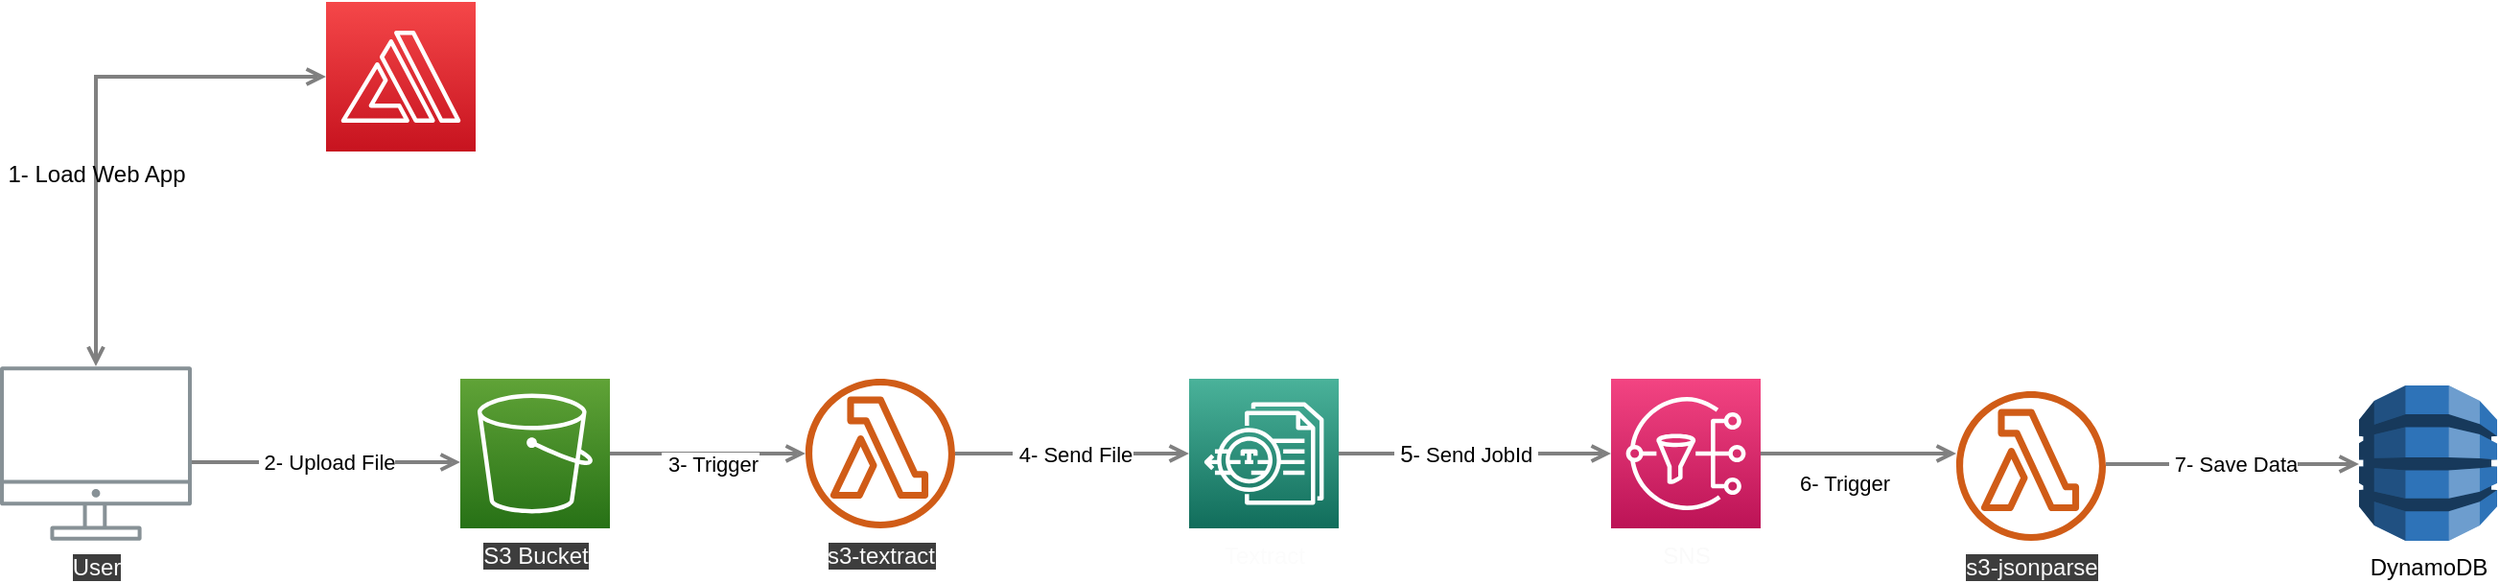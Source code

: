 <mxfile pages="2">
    <diagram id="Ht1M8jgEwFfnCIfOTk4-" name="Page-1">
        <mxGraphModel dx="1932" dy="628" grid="1" gridSize="10" guides="1" tooltips="1" connect="1" arrows="1" fold="1" page="1" pageScale="1" pageWidth="1169" pageHeight="827" math="0" shadow="0">
            <root>
                <mxCell id="0"/>
                <mxCell id="1" parent="0"/>
                <mxCell id="UEzPUAAOIrF-is8g5C7q-128" style="edgeStyle=orthogonalEdgeStyle;rounded=0;orthogonalLoop=1;jettySize=auto;html=1;startArrow=open;startFill=0;endArrow=open;endFill=0;strokeWidth=2;strokeColor=#808080;" parent="1" source="UEzPUAAOIrF-is8g5C7q-109" target="D1GRQ9AEaJxn46nJNxp3-1" edge="1">
                    <mxGeometry relative="1" as="geometry">
                        <Array as="points">
                            <mxPoint x="90" y="99"/>
                        </Array>
                        <mxPoint x="310" y="670" as="targetPoint"/>
                    </mxGeometry>
                </mxCell>
                <mxCell id="D1GRQ9AEaJxn46nJNxp3-10" value="1- Load Web App" style="text;html=1;align=center;verticalAlign=middle;resizable=0;points=[];" parent="UEzPUAAOIrF-is8g5C7q-128" vertex="1" connectable="0">
                    <mxGeometry x="0.392" y="3" relative="1" as="geometry">
                        <mxPoint x="-37.94" y="54" as="offset"/>
                    </mxGeometry>
                </mxCell>
                <mxCell id="UEzPUAAOIrF-is8g5C7q-124" value="&amp;nbsp;2- Upload File" style="edgeStyle=orthogonalEdgeStyle;rounded=0;orthogonalLoop=1;jettySize=auto;html=1;startArrow=none;startFill=0;endArrow=open;endFill=0;strokeWidth=2;strokeColor=#808080;" parent="1" source="UEzPUAAOIrF-is8g5C7q-109" target="UEzPUAAOIrF-is8g5C7q-116" edge="1">
                    <mxGeometry relative="1" as="geometry">
                        <Array as="points">
                            <mxPoint x="180" y="300"/>
                            <mxPoint x="180" y="300"/>
                        </Array>
                        <mxPoint x="120" y="303.6" as="sourcePoint"/>
                        <mxPoint x="320" y="304" as="targetPoint"/>
                    </mxGeometry>
                </mxCell>
                <mxCell id="UEzPUAAOIrF-is8g5C7q-115" value="&lt;font color=&quot;#fafafa&quot; style=&quot;background-color: rgb(61 , 61 , 61)&quot;&gt;s3-textract&lt;/font&gt;" style="outlineConnect=0;fontColor=#232F3E;gradientColor=none;fillColor=#D05C17;strokeColor=none;dashed=0;verticalLabelPosition=bottom;verticalAlign=top;align=center;html=1;fontSize=12;fontStyle=0;aspect=fixed;pointerEvents=1;shape=mxgraph.aws4.lambda_function;labelBackgroundColor=#ffffff;" parent="1" vertex="1">
                    <mxGeometry x="460" y="256.5" width="78" height="78" as="geometry"/>
                </mxCell>
                <mxCell id="D1GRQ9AEaJxn46nJNxp3-3" value="&lt;font color=&quot;#fafafa&quot; style=&quot;background-color: rgb(61 , 61 , 61)&quot;&gt;s3-jsonparse&lt;/font&gt;" style="outlineConnect=0;fontColor=#232F3E;gradientColor=none;fillColor=#D05C17;strokeColor=none;dashed=0;verticalLabelPosition=bottom;verticalAlign=top;align=center;html=1;fontSize=12;fontStyle=0;aspect=fixed;pointerEvents=1;shape=mxgraph.aws4.lambda_function;labelBackgroundColor=#ffffff;" parent="1" vertex="1">
                    <mxGeometry x="1060" y="263" width="78" height="78" as="geometry"/>
                </mxCell>
                <mxCell id="D1GRQ9AEaJxn46nJNxp3-1" value="&lt;font color=&quot;#ffffff&quot;&gt;Amplify&lt;/font&gt;" style="outlineConnect=0;fontColor=#232F3E;gradientColor=#F54749;gradientDirection=north;fillColor=#C7131F;strokeColor=#ffffff;dashed=0;verticalLabelPosition=bottom;verticalAlign=top;align=center;html=1;fontSize=12;fontStyle=0;aspect=fixed;shape=mxgraph.aws4.resourceIcon;resIcon=mxgraph.aws4.amplify;" parent="1" vertex="1">
                    <mxGeometry x="210" y="60" width="78" height="78" as="geometry"/>
                </mxCell>
                <mxCell id="D1GRQ9AEaJxn46nJNxp3-2" value="&amp;nbsp;3- Trigger" style="edgeStyle=orthogonalEdgeStyle;rounded=0;orthogonalLoop=1;jettySize=auto;html=1;startArrow=none;startFill=0;endArrow=open;endFill=0;strokeWidth=2;strokeColor=#808080;" parent="1" source="UEzPUAAOIrF-is8g5C7q-116" target="UEzPUAAOIrF-is8g5C7q-115" edge="1">
                    <mxGeometry x="0.02" y="-4" relative="1" as="geometry">
                        <Array as="points">
                            <mxPoint x="500" y="279"/>
                            <mxPoint x="500" y="279"/>
                        </Array>
                        <mxPoint x="376.5" y="323.25" as="sourcePoint"/>
                        <mxPoint x="516.5" y="323.25" as="targetPoint"/>
                        <mxPoint y="1" as="offset"/>
                    </mxGeometry>
                </mxCell>
                <mxCell id="D1GRQ9AEaJxn46nJNxp3-7" value="&amp;nbsp;6- Trigger" style="edgeStyle=orthogonalEdgeStyle;rounded=0;orthogonalLoop=1;jettySize=auto;html=1;startArrow=none;startFill=0;endArrow=open;endFill=0;strokeWidth=2;strokeColor=#808080;" parent="1" source="2" target="D1GRQ9AEaJxn46nJNxp3-3" edge="1">
                    <mxGeometry x="-0.176" y="-14" relative="1" as="geometry">
                        <Array as="points">
                            <mxPoint x="1060" y="296"/>
                            <mxPoint x="1060" y="289"/>
                        </Array>
                        <mxPoint x="358.0" y="298" as="sourcePoint"/>
                        <mxPoint x="620" y="390" as="targetPoint"/>
                        <mxPoint y="1" as="offset"/>
                    </mxGeometry>
                </mxCell>
                <mxCell id="D1GRQ9AEaJxn46nJNxp3-12" value="&lt;font color=&quot;#fcfcfc&quot;&gt;Textract&lt;/font&gt;" style="outlineConnect=0;fontColor=#232F3E;gradientColor=#4AB29A;gradientDirection=north;fillColor=#116D5B;strokeColor=#ffffff;dashed=0;verticalLabelPosition=bottom;verticalAlign=top;align=center;html=1;fontSize=12;fontStyle=0;aspect=fixed;shape=mxgraph.aws4.resourceIcon;resIcon=mxgraph.aws4.textract;" parent="1" vertex="1">
                    <mxGeometry x="660" y="256.5" width="78" height="78" as="geometry"/>
                </mxCell>
                <mxCell id="D1GRQ9AEaJxn46nJNxp3-21" value="&lt;font style=&quot;font-size: 12px&quot;&gt;&amp;nbsp;5&lt;/font&gt;- Send JobId&amp;nbsp;" style="edgeStyle=orthogonalEdgeStyle;rounded=0;orthogonalLoop=1;jettySize=auto;html=1;startArrow=open;startFill=0;endArrow=none;endFill=0;strokeWidth=2;strokeColor=#808080;exitX=0;exitY=0.5;exitDx=0;exitDy=0;exitPerimeter=0;" parent="1" source="2" target="D1GRQ9AEaJxn46nJNxp3-12" edge="1">
                    <mxGeometry x="0.07" relative="1" as="geometry">
                        <Array as="points"/>
                        <mxPoint x="830" y="360" as="sourcePoint"/>
                        <mxPoint x="930" y="208" as="targetPoint"/>
                        <mxPoint as="offset"/>
                    </mxGeometry>
                </mxCell>
                <mxCell id="D1GRQ9AEaJxn46nJNxp3-22" value="&amp;nbsp;4- Send File" style="edgeStyle=orthogonalEdgeStyle;rounded=0;orthogonalLoop=1;jettySize=auto;html=1;startArrow=none;startFill=0;endArrow=open;endFill=0;strokeWidth=2;strokeColor=#808080;" parent="1" source="UEzPUAAOIrF-is8g5C7q-115" target="D1GRQ9AEaJxn46nJNxp3-12" edge="1">
                    <mxGeometry relative="1" as="geometry">
                        <Array as="points">
                            <mxPoint x="700" y="280"/>
                            <mxPoint x="700" y="279"/>
                        </Array>
                        <mxPoint x="688" y="273" as="sourcePoint"/>
                        <mxPoint x="850" y="279" as="targetPoint"/>
                    </mxGeometry>
                </mxCell>
                <mxCell id="D1GRQ9AEaJxn46nJNxp3-23" value="DynamoDB" style="outlineConnect=0;dashed=0;verticalLabelPosition=bottom;verticalAlign=top;align=center;html=1;shape=mxgraph.aws3.dynamo_db;fillColor=#2E73B8;gradientColor=none;" parent="1" vertex="1">
                    <mxGeometry x="1270" y="260" width="72" height="81" as="geometry"/>
                </mxCell>
                <mxCell id="D1GRQ9AEaJxn46nJNxp3-26" value="&amp;nbsp;7- Save Data" style="edgeStyle=orthogonalEdgeStyle;rounded=0;orthogonalLoop=1;jettySize=auto;html=1;startArrow=none;startFill=0;endArrow=open;endFill=0;strokeWidth=2;strokeColor=#808080;" parent="1" source="D1GRQ9AEaJxn46nJNxp3-3" target="D1GRQ9AEaJxn46nJNxp3-23" edge="1">
                    <mxGeometry relative="1" as="geometry">
                        <Array as="points">
                            <mxPoint x="1160" y="301"/>
                            <mxPoint x="1160" y="301"/>
                        </Array>
                        <mxPoint x="740" y="420" as="sourcePoint"/>
                        <mxPoint x="1030" y="280" as="targetPoint"/>
                    </mxGeometry>
                </mxCell>
                <mxCell id="UEzPUAAOIrF-is8g5C7q-109" value="&lt;font color=&quot;#fafafa&quot; style=&quot;background-color: rgb(61 , 61 , 61)&quot;&gt;User&lt;/font&gt;" style="outlineConnect=0;gradientColor=none;fontColor=#545B64;strokeColor=none;fillColor=#879196;dashed=0;verticalLabelPosition=bottom;verticalAlign=top;align=center;html=1;fontSize=12;fontStyle=0;aspect=fixed;shape=mxgraph.aws4.illustration_desktop;pointerEvents=1;labelBackgroundColor=#ffffff;" parent="1" vertex="1">
                    <mxGeometry x="40" y="250" width="100" height="91" as="geometry"/>
                </mxCell>
                <mxCell id="UEzPUAAOIrF-is8g5C7q-116" value="&lt;font color=&quot;#fafafa&quot; style=&quot;background-color: rgb(61 , 61 , 61)&quot;&gt;S3 Bucket&lt;/font&gt;" style="outlineConnect=0;fontColor=#232F3E;gradientColor=#60A337;gradientDirection=north;fillColor=#277116;strokeColor=#ffffff;dashed=0;verticalLabelPosition=bottom;verticalAlign=top;align=center;html=1;fontSize=12;fontStyle=0;aspect=fixed;shape=mxgraph.aws4.resourceIcon;resIcon=mxgraph.aws4.s3;labelBackgroundColor=#ffffff;" parent="1" vertex="1">
                    <mxGeometry x="280.0" y="256.5" width="78" height="78" as="geometry"/>
                </mxCell>
                <mxCell id="2" value="&lt;font color=&quot;#fafafa&quot;&gt;SNS&lt;/font&gt;" style="points=[[0,0,0],[0.25,0,0],[0.5,0,0],[0.75,0,0],[1,0,0],[0,1,0],[0.25,1,0],[0.5,1,0],[0.75,1,0],[1,1,0],[0,0.25,0],[0,0.5,0],[0,0.75,0],[1,0.25,0],[1,0.5,0],[1,0.75,0]];outlineConnect=0;fontColor=#232F3E;gradientColor=#F34482;gradientDirection=north;fillColor=#BC1356;strokeColor=#ffffff;dashed=0;verticalLabelPosition=bottom;verticalAlign=top;align=center;html=1;fontSize=12;fontStyle=0;aspect=fixed;shape=mxgraph.aws4.resourceIcon;resIcon=mxgraph.aws4.sns;" parent="1" vertex="1">
                    <mxGeometry x="880" y="256.5" width="78" height="78" as="geometry"/>
                </mxCell>
            </root>
        </mxGraphModel>
    </diagram>
    <diagram id="BazaT7jh_ANafjkWrkTZ" name="Page-2">
        &#xa;        &#xa;&#xa;
        <mxGraphModel dx="1469" dy="1125" grid="1" gridSize="10" guides="1" tooltips="1" connect="1" arrows="1" fold="1" page="1" pageScale="1" pageWidth="850" pageHeight="1100" math="0" shadow="0">
            &#xa;            &#xa;&#xa;
            <root>
                &#xa;                &#xa;&#xa;
                <mxCell id="kTIpCEwH_v8XfZGo6pUE-0"/>
                &#xa;                &#xa;&#xa;
                <mxCell id="kTIpCEwH_v8XfZGo6pUE-1" parent="kTIpCEwH_v8XfZGo6pUE-0"/>
                &#xa;                &#xa;&#xa;
                <mxCell id="A4VfMaQWKVN89gZAQxPE-0" style="edgeStyle=orthogonalEdgeStyle;rounded=0;orthogonalLoop=1;jettySize=auto;html=1;startArrow=open;startFill=0;endArrow=open;endFill=0;strokeWidth=2;strokeColor=#808080;" edge="1" parent="kTIpCEwH_v8XfZGo6pUE-1" source="A4VfMaQWKVN89gZAQxPE-20" target="A4VfMaQWKVN89gZAQxPE-6">
                    &#xa;                    &#xa;&#xa;
                    <mxGeometry relative="1" as="geometry">
                        &#xa;                        &#xa;&#xa;
                        <Array as="points">
                            &#xa;                            &#xa;&#xa;
                            <mxPoint x="160" y="316"/>
                            &#xa;                            &#xa;&#xa;
                            <mxPoint x="160" y="420"/>
                            &#xa;                            &#xa;&#xa;
                        </Array>
                        &#xa;                        &#xa;&#xa;
                        <mxPoint x="310" y="670" as="targetPoint"/>
                        &#xa;                        &#xa;&#xa;
                    </mxGeometry>
                    &#xa;                    &#xa;&#xa;
                </mxCell>
                &#xa;                &#xa;&#xa;
                <mxCell id="A4VfMaQWKVN89gZAQxPE-1" value="1- Load Web App" style="text;html=1;align=center;verticalAlign=middle;resizable=0;points=[];" vertex="1" connectable="0" parent="A4VfMaQWKVN89gZAQxPE-0">
                    &#xa;                    &#xa;&#xa;
                    <mxGeometry x="0.392" y="3" relative="1" as="geometry">
                        &#xa;                        &#xa;&#xa;
                        <mxPoint x="20.4" y="-8" as="offset"/>
                        &#xa;                        &#xa;&#xa;
                    </mxGeometry>
                    &#xa;                    &#xa;&#xa;
                </mxCell>
                &#xa;                &#xa;&#xa;
                <mxCell id="A4VfMaQWKVN89gZAQxPE-2" value="&amp;nbsp;2- Upload File" style="edgeStyle=orthogonalEdgeStyle;rounded=0;orthogonalLoop=1;jettySize=auto;html=1;startArrow=open;startFill=0;endArrow=open;endFill=0;strokeWidth=2;strokeColor=#808080;" edge="1" parent="kTIpCEwH_v8XfZGo6pUE-1" source="A4VfMaQWKVN89gZAQxPE-20" target="A4VfMaQWKVN89gZAQxPE-5">
                    &#xa;                    &#xa;&#xa;
                    <mxGeometry relative="1" as="geometry">
                        &#xa;                        &#xa;&#xa;
                        <Array as="points">
                            &#xa;                            &#xa;&#xa;
                            <mxPoint x="260" y="290"/>
                            &#xa;                            &#xa;&#xa;
                            <mxPoint x="260" y="290"/>
                            &#xa;                            &#xa;&#xa;
                        </Array>
                        &#xa;                        &#xa;&#xa;
                        <mxPoint x="120" y="303.6" as="sourcePoint"/>
                        &#xa;                        &#xa;&#xa;
                        <mxPoint x="320" y="304" as="targetPoint"/>
                        &#xa;                        &#xa;&#xa;
                    </mxGeometry>
                    &#xa;                    &#xa;&#xa;
                </mxCell>
                &#xa;                &#xa;&#xa;
                <mxCell id="A4VfMaQWKVN89gZAQxPE-3" value="s3-textract" style="outlineConnect=0;fontColor=#232F3E;gradientColor=none;fillColor=#D05C17;strokeColor=none;dashed=0;verticalLabelPosition=bottom;verticalAlign=top;align=center;html=1;fontSize=12;fontStyle=0;aspect=fixed;pointerEvents=1;shape=mxgraph.aws4.lambda_function;labelBackgroundColor=#ffffff;" vertex="1" parent="kTIpCEwH_v8XfZGo6pUE-1">
                    &#xa;                    &#xa;&#xa;
                    <mxGeometry x="546" y="240" width="78" height="78" as="geometry"/>
                    &#xa;                    &#xa;&#xa;
                </mxCell>
                &#xa;                &#xa;&#xa;
                <mxCell id="A4VfMaQWKVN89gZAQxPE-4" value="parse-json" style="outlineConnect=0;fontColor=#232F3E;gradientColor=none;fillColor=#D05C17;strokeColor=none;dashed=0;verticalLabelPosition=bottom;verticalAlign=top;align=center;html=1;fontSize=12;fontStyle=0;aspect=fixed;pointerEvents=1;shape=mxgraph.aws4.lambda_function;labelBackgroundColor=#ffffff;" vertex="1" parent="kTIpCEwH_v8XfZGo6pUE-1">
                    &#xa;                    &#xa;&#xa;
                    <mxGeometry x="546" y="380" width="78" height="78" as="geometry"/>
                    &#xa;                    &#xa;&#xa;
                </mxCell>
                &#xa;                &#xa;&#xa;
                <mxCell id="A4VfMaQWKVN89gZAQxPE-5" value="S3 Bucket" style="outlineConnect=0;fontColor=#232F3E;gradientColor=#60A337;gradientDirection=north;fillColor=#277116;strokeColor=#ffffff;dashed=0;verticalLabelPosition=bottom;verticalAlign=top;align=center;html=1;fontSize=12;fontStyle=0;aspect=fixed;shape=mxgraph.aws4.resourceIcon;resIcon=mxgraph.aws4.s3;labelBackgroundColor=#ffffff;" vertex="1" parent="kTIpCEwH_v8XfZGo6pUE-1">
                    &#xa;                    &#xa;&#xa;
                    <mxGeometry x="280.0" y="240" width="78" height="78" as="geometry"/>
                    &#xa;                    &#xa;&#xa;
                </mxCell>
                &#xa;                &#xa;&#xa;
                <mxCell id="A4VfMaQWKVN89gZAQxPE-6" value="Amplify" style="outlineConnect=0;fontColor=#232F3E;gradientColor=#F54749;gradientDirection=north;fillColor=#C7131F;strokeColor=#ffffff;dashed=0;verticalLabelPosition=bottom;verticalAlign=top;align=center;html=1;fontSize=12;fontStyle=0;aspect=fixed;shape=mxgraph.aws4.resourceIcon;resIcon=mxgraph.aws4.amplify;" vertex="1" parent="kTIpCEwH_v8XfZGo6pUE-1">
                    &#xa;                    &#xa;&#xa;
                    <mxGeometry x="280" y="375" width="78" height="78" as="geometry"/>
                    &#xa;                    &#xa;&#xa;
                </mxCell>
                &#xa;                &#xa;&#xa;
                <mxCell id="A4VfMaQWKVN89gZAQxPE-7" value="&amp;nbsp;3- Trigger" style="edgeStyle=orthogonalEdgeStyle;rounded=0;orthogonalLoop=1;jettySize=auto;html=1;startArrow=open;startFill=0;endArrow=open;endFill=0;strokeWidth=2;strokeColor=#808080;" edge="1" parent="kTIpCEwH_v8XfZGo6pUE-1" source="A4VfMaQWKVN89gZAQxPE-5" target="A4VfMaQWKVN89gZAQxPE-3">
                    &#xa;                    &#xa;&#xa;
                    <mxGeometry relative="1" as="geometry">
                        &#xa;                        &#xa;&#xa;
                        <Array as="points">
                            &#xa;                            &#xa;&#xa;
                            <mxPoint x="510" y="270"/>
                            &#xa;                            &#xa;&#xa;
                            <mxPoint x="510" y="270"/>
                            &#xa;                            &#xa;&#xa;
                        </Array>
                        &#xa;                        &#xa;&#xa;
                        <mxPoint x="376.5" y="323.25" as="sourcePoint"/>
                        &#xa;                        &#xa;&#xa;
                        <mxPoint x="516.5" y="323.25" as="targetPoint"/>
                        &#xa;                        &#xa;&#xa;
                    </mxGeometry>
                    &#xa;                    &#xa;&#xa;
                </mxCell>
                &#xa;                &#xa;&#xa;
                <mxCell id="A4VfMaQWKVN89gZAQxPE-8" value="&amp;nbsp;6- Trigger" style="edgeStyle=orthogonalEdgeStyle;rounded=0;orthogonalLoop=1;jettySize=auto;html=1;startArrow=open;startFill=0;endArrow=open;endFill=0;strokeWidth=2;strokeColor=#808080;" edge="1" parent="kTIpCEwH_v8XfZGo6pUE-1" target="A4VfMaQWKVN89gZAQxPE-4" source="A4VfMaQWKVN89gZAQxPE-19">
                    &#xa;                    &#xa;&#xa;
                    <mxGeometry relative="1" as="geometry">
                        &#xa;                        &#xa;&#xa;
                        <Array as="points">
                            &#xa;                            &#xa;&#xa;
                            <mxPoint x="1220" y="70"/>
                            &#xa;                            &#xa;&#xa;
                            <mxPoint x="1220" y="350"/>
                            &#xa;                            &#xa;&#xa;
                            <mxPoint x="480" y="350"/>
                            &#xa;                            &#xa;&#xa;
                            <mxPoint x="480" y="419"/>
                            &#xa;                            &#xa;&#xa;
                        </Array>
                        &#xa;                        &#xa;&#xa;
                        <mxPoint x="1130" y="70" as="sourcePoint"/>
                        &#xa;                        &#xa;&#xa;
                        <mxPoint x="620" y="390" as="targetPoint"/>
                        &#xa;                        &#xa;&#xa;
                    </mxGeometry>
                    &#xa;                    &#xa;&#xa;
                </mxCell>
                &#xa;                &#xa;&#xa;
                <mxCell id="A4VfMaQWKVN89gZAQxPE-9" value="&amp;nbsp;8- Get JobId Result" style="edgeStyle=orthogonalEdgeStyle;rounded=0;orthogonalLoop=1;jettySize=auto;html=1;startArrow=open;startFill=0;endArrow=open;endFill=0;strokeWidth=2;strokeColor=#808080;" edge="1" parent="kTIpCEwH_v8XfZGo6pUE-1">
                    &#xa;                    &#xa;&#xa;
                    <mxGeometry relative="1" as="geometry">
                        &#xa;                        &#xa;&#xa;
                        <Array as="points"/>
                        &#xa;                        &#xa;&#xa;
                        <mxPoint x="624" y="270" as="sourcePoint"/>
                        &#xa;                        &#xa;&#xa;
                        <mxPoint x="870" y="270" as="targetPoint"/>
                        &#xa;                        &#xa;&#xa;
                    </mxGeometry>
                    &#xa;                    &#xa;&#xa;
                </mxCell>
                &#xa;                &#xa;&#xa;
                <mxCell id="A4VfMaQWKVN89gZAQxPE-10" value="Textract" style="outlineConnect=0;fontColor=#232F3E;gradientColor=#4AB29A;gradientDirection=north;fillColor=#116D5B;strokeColor=#ffffff;dashed=0;verticalLabelPosition=bottom;verticalAlign=top;align=center;html=1;fontSize=12;fontStyle=0;aspect=fixed;shape=mxgraph.aws4.resourceIcon;resIcon=mxgraph.aws4.textract;" vertex="1" parent="kTIpCEwH_v8XfZGo6pUE-1">
                    &#xa;                    &#xa;&#xa;
                    <mxGeometry x="877" y="240" width="78" height="78" as="geometry"/>
                    &#xa;                    &#xa;&#xa;
                </mxCell>
                &#xa;                &#xa;&#xa;
                <mxCell id="A4VfMaQWKVN89gZAQxPE-11" value="5- Send message to topic with JobId" style="edgeStyle=orthogonalEdgeStyle;rounded=0;orthogonalLoop=1;jettySize=auto;html=1;startArrow=open;startFill=0;endArrow=open;endFill=0;strokeWidth=2;strokeColor=#808080;" edge="1" parent="kTIpCEwH_v8XfZGo6pUE-1" source="A4VfMaQWKVN89gZAQxPE-19" target="A4VfMaQWKVN89gZAQxPE-10">
                    &#xa;                    &#xa;&#xa;
                    <mxGeometry x="0.342" relative="1" as="geometry">
                        &#xa;                        &#xa;&#xa;
                        <Array as="points">
                            &#xa;                            &#xa;&#xa;
                            <mxPoint x="929" y="59"/>
                            &#xa;                            &#xa;&#xa;
                        </Array>
                        &#xa;                        &#xa;&#xa;
                        <mxPoint x="858" y="59" as="sourcePoint"/>
                        &#xa;                        &#xa;&#xa;
                        <mxPoint x="940" y="220" as="targetPoint"/>
                        &#xa;                        &#xa;&#xa;
                        <mxPoint as="offset"/>
                        &#xa;                        &#xa;&#xa;
                    </mxGeometry>
                    &#xa;                    &#xa;&#xa;
                </mxCell>
                &#xa;                &#xa;&#xa;
                <mxCell id="A4VfMaQWKVN89gZAQxPE-12" value="SQS Queue" style="outlineConnect=0;fontColor=#232F3E;gradientColor=#F34482;gradientDirection=north;fillColor=#BC1356;strokeColor=#ffffff;dashed=0;verticalLabelPosition=bottom;verticalAlign=top;align=center;html=1;fontSize=12;fontStyle=0;aspect=fixed;shape=mxgraph.aws4.resourceIcon;resIcon=mxgraph.aws4.sqs;" vertex="1" parent="kTIpCEwH_v8XfZGo6pUE-1">
                    &#xa;                    &#xa;&#xa;
                    <mxGeometry x="546" y="30" width="78" height="78" as="geometry"/>
                    &#xa;                    &#xa;&#xa;
                </mxCell>
                &#xa;                &#xa;&#xa;
                <mxCell id="A4VfMaQWKVN89gZAQxPE-13" value="&amp;nbsp;6- Add message to SQS" style="edgeStyle=orthogonalEdgeStyle;rounded=0;orthogonalLoop=1;jettySize=auto;html=1;startArrow=open;startFill=0;endArrow=open;endFill=0;strokeWidth=2;strokeColor=#808080;" edge="1" parent="kTIpCEwH_v8XfZGo6pUE-1" source="A4VfMaQWKVN89gZAQxPE-12" target="A4VfMaQWKVN89gZAQxPE-19">
                    &#xa;                    &#xa;&#xa;
                    <mxGeometry relative="1" as="geometry">
                        &#xa;                        &#xa;&#xa;
                        <Array as="points">
                            &#xa;                            &#xa;&#xa;
                            <mxPoint x="840" y="80"/>
                            &#xa;                            &#xa;&#xa;
                            <mxPoint x="840" y="80"/>
                            &#xa;                            &#xa;&#xa;
                        </Array>
                        &#xa;                        &#xa;&#xa;
                        <mxPoint x="768" y="100" as="sourcePoint"/>
                        &#xa;                        &#xa;&#xa;
                        <mxPoint x="720" y="140" as="targetPoint"/>
                        &#xa;                        &#xa;&#xa;
                    </mxGeometry>
                    &#xa;                    &#xa;&#xa;
                </mxCell>
                &#xa;                &#xa;&#xa;
                <mxCell id="A4VfMaQWKVN89gZAQxPE-14" value="7- Check for message with JobId" style="edgeStyle=orthogonalEdgeStyle;rounded=0;orthogonalLoop=1;jettySize=auto;html=1;startArrow=open;startFill=0;endArrow=open;endFill=0;strokeWidth=2;strokeColor=#808080;" edge="1" parent="kTIpCEwH_v8XfZGo6pUE-1" source="A4VfMaQWKVN89gZAQxPE-12" target="A4VfMaQWKVN89gZAQxPE-3">
                    &#xa;                    &#xa;&#xa;
                    <mxGeometry x="0.014" y="85" relative="1" as="geometry">
                        &#xa;                        &#xa;&#xa;
                        <Array as="points">
                            &#xa;                            &#xa;&#xa;
                            <mxPoint x="585" y="210"/>
                            &#xa;                            &#xa;&#xa;
                            <mxPoint x="585" y="210"/>
                            &#xa;                            &#xa;&#xa;
                        </Array>
                        &#xa;                        &#xa;&#xa;
                        <mxPoint x="468" y="90" as="sourcePoint"/>
                        &#xa;                        &#xa;&#xa;
                        <mxPoint x="690" y="90" as="targetPoint"/>
                        &#xa;                        &#xa;&#xa;
                        <mxPoint as="offset"/>
                        &#xa;                        &#xa;&#xa;
                    </mxGeometry>
                    &#xa;                    &#xa;&#xa;
                </mxCell>
                &#xa;                &#xa;&#xa;
                <mxCell id="A4VfMaQWKVN89gZAQxPE-15" value="&lt;font style=&quot;font-size: 12px&quot;&gt;&amp;nbsp;&lt;/font&gt;&lt;font style=&quot;font-size: 11px&quot;&gt;9&lt;/font&gt;- Save textract result" style="edgeStyle=orthogonalEdgeStyle;rounded=0;orthogonalLoop=1;jettySize=auto;html=1;startArrow=open;startFill=0;endArrow=open;endFill=0;strokeWidth=2;strokeColor=#808080;" edge="1" parent="kTIpCEwH_v8XfZGo6pUE-1" source="A4VfMaQWKVN89gZAQxPE-5" target="A4VfMaQWKVN89gZAQxPE-3">
                    &#xa;                    &#xa;&#xa;
                    <mxGeometry relative="1" as="geometry">
                        &#xa;                        &#xa;&#xa;
                        <Array as="points">
                            &#xa;                            &#xa;&#xa;
                            <mxPoint x="330" y="208"/>
                            &#xa;                            &#xa;&#xa;
                            <mxPoint x="570" y="208"/>
                            &#xa;                            &#xa;&#xa;
                        </Array>
                        &#xa;                        &#xa;&#xa;
                        <mxPoint x="358.0" y="240" as="sourcePoint"/>
                        &#xa;                        &#xa;&#xa;
                        <mxPoint x="585" y="220" as="targetPoint"/>
                        &#xa;                        &#xa;&#xa;
                    </mxGeometry>
                    &#xa;                    &#xa;&#xa;
                </mxCell>
                &#xa;                &#xa;&#xa;
                <mxCell id="A4VfMaQWKVN89gZAQxPE-16" value="&amp;nbsp;4- Send File" style="edgeStyle=orthogonalEdgeStyle;rounded=0;orthogonalLoop=1;jettySize=auto;html=1;startArrow=open;startFill=0;endArrow=open;endFill=0;strokeWidth=2;strokeColor=#808080;" edge="1" parent="kTIpCEwH_v8XfZGo6pUE-1" source="A4VfMaQWKVN89gZAQxPE-3" target="A4VfMaQWKVN89gZAQxPE-10">
                    &#xa;                    &#xa;&#xa;
                    <mxGeometry relative="1" as="geometry">
                        &#xa;                        &#xa;&#xa;
                        <Array as="points">
                            &#xa;                            &#xa;&#xa;
                            <mxPoint x="690" y="300"/>
                            &#xa;                            &#xa;&#xa;
                            <mxPoint x="690" y="300"/>
                            &#xa;                            &#xa;&#xa;
                        </Array>
                        &#xa;                        &#xa;&#xa;
                        <mxPoint x="688" y="273" as="sourcePoint"/>
                        &#xa;                        &#xa;&#xa;
                        <mxPoint x="850" y="279" as="targetPoint"/>
                        &#xa;                        &#xa;&#xa;
                    </mxGeometry>
                    &#xa;                    &#xa;&#xa;
                </mxCell>
                &#xa;                &#xa;&#xa;
                <mxCell id="A4VfMaQWKVN89gZAQxPE-17" value="DynamoDB" style="outlineConnect=0;dashed=0;verticalLabelPosition=bottom;verticalAlign=top;align=center;html=1;shape=mxgraph.aws3.dynamo_db;fillColor=#2E73B8;gradientColor=none;" vertex="1" parent="kTIpCEwH_v8XfZGo6pUE-1">
                    &#xa;                    &#xa;&#xa;
                    <mxGeometry x="880" y="373" width="72" height="81" as="geometry"/>
                    &#xa;                    &#xa;&#xa;
                </mxCell>
                &#xa;                &#xa;&#xa;
                <mxCell id="A4VfMaQWKVN89gZAQxPE-18" value="&amp;nbsp;7- Save Data" style="edgeStyle=orthogonalEdgeStyle;rounded=0;orthogonalLoop=1;jettySize=auto;html=1;startArrow=open;startFill=0;endArrow=open;endFill=0;strokeWidth=2;strokeColor=#808080;" edge="1" parent="kTIpCEwH_v8XfZGo6pUE-1" source="A4VfMaQWKVN89gZAQxPE-4" target="A4VfMaQWKVN89gZAQxPE-17">
                    &#xa;                    &#xa;&#xa;
                    <mxGeometry relative="1" as="geometry">
                        &#xa;                        &#xa;&#xa;
                        <Array as="points">
                            &#xa;                            &#xa;&#xa;
                            <mxPoint x="926" y="420"/>
                            &#xa;                            &#xa;&#xa;
                        </Array>
                        &#xa;                        &#xa;&#xa;
                        <mxPoint x="740" y="420" as="sourcePoint"/>
                        &#xa;                        &#xa;&#xa;
                        <mxPoint x="1030" y="280" as="targetPoint"/>
                        &#xa;                        &#xa;&#xa;
                    </mxGeometry>
                    &#xa;                    &#xa;&#xa;
                </mxCell>
                &#xa;                &#xa;&#xa;
                <mxCell id="A4VfMaQWKVN89gZAQxPE-19" value="SNS Topic" style="outlineConnect=0;fontColor=#232F3E;gradientColor=#F34482;gradientDirection=north;fillColor=#BC1356;strokeColor=#ffffff;dashed=0;verticalLabelPosition=bottom;verticalAlign=top;align=center;html=1;fontSize=12;fontStyle=0;aspect=fixed;shape=mxgraph.aws4.resourceIcon;resIcon=mxgraph.aws4.sns;" vertex="1" parent="kTIpCEwH_v8XfZGo6pUE-1">
                    &#xa;                    &#xa;&#xa;
                    <mxGeometry x="880" y="30" width="78" height="78" as="geometry"/>
                    &#xa;                    &#xa;&#xa;
                </mxCell>
                &#xa;                &#xa;&#xa;
                <mxCell id="A4VfMaQWKVN89gZAQxPE-20" value="User" style="outlineConnect=0;gradientColor=none;fontColor=#545B64;strokeColor=none;fillColor=#879196;dashed=0;verticalLabelPosition=bottom;verticalAlign=top;align=center;html=1;fontSize=12;fontStyle=0;aspect=fixed;shape=mxgraph.aws4.illustration_desktop;pointerEvents=1;labelBackgroundColor=#ffffff;" vertex="1" parent="kTIpCEwH_v8XfZGo6pUE-1">
                    &#xa;                    &#xa;&#xa;
                    <mxGeometry x="10" y="265" width="100" height="91" as="geometry"/>
                    &#xa;                    &#xa;&#xa;
                </mxCell>
                &#xa;                &#xa;&#xa;
            </root>
            &#xa;            &#xa;&#xa;
        </mxGraphModel>
        &#xa;        &#xa;&#xa;
    </diagram>
</mxfile>